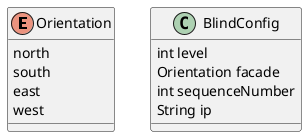 @startuml Blind Configuration

enum Orientation {
    north
    south
    east
    west
}

class BlindConfig {
    int level
    Orientation facade
    int sequenceNumber
    String ip
}

@enduml